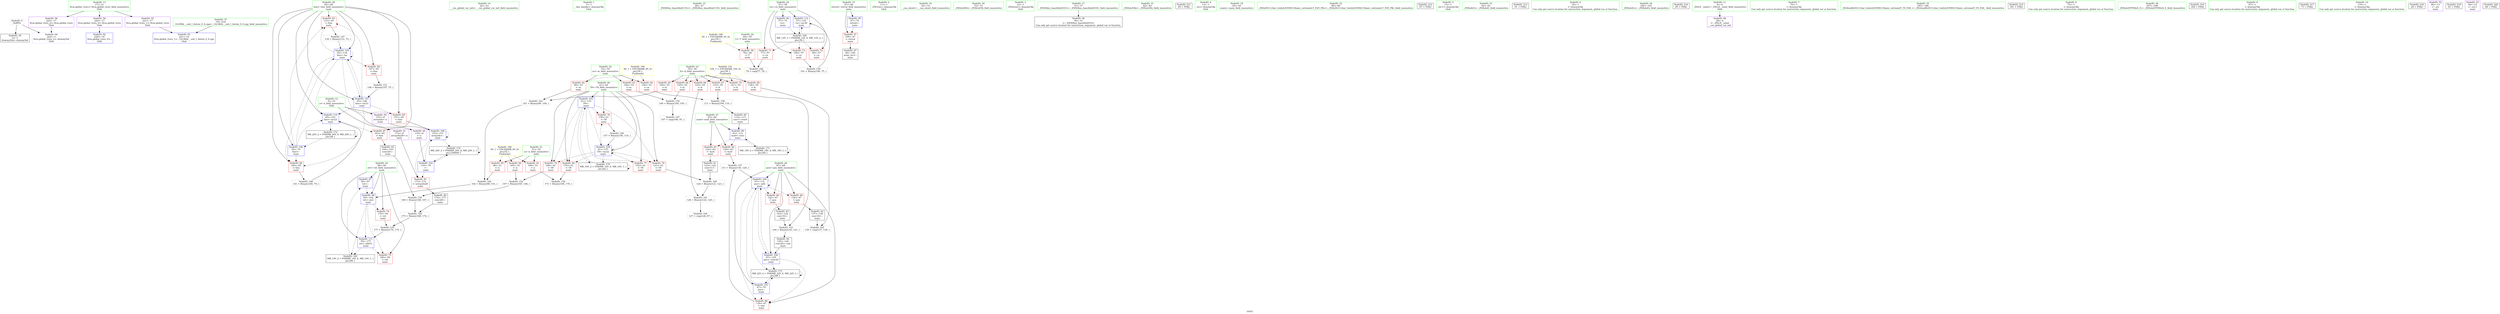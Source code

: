 digraph "SVFG" {
	label="SVFG";

	Node0x55b4d2be5370 [shape=record,color=grey,label="{NodeID: 0\nNullPtr}"];
	Node0x55b4d2be5370 -> Node0x55b4d2bfe550[style=solid];
	Node0x55b4d2be5370 -> Node0x55b4d2c02440[style=solid];
	Node0x55b4d2bfeea0 [shape=record,color=blue,label="{NodeID: 97\n59\<--97\nret\<--\nmain\n}"];
	Node0x55b4d2bfeea0 -> Node0x55b4d2bfef70[style=dashed];
	Node0x55b4d2bfd280 [shape=record,color=green,label="{NodeID: 14\n22\<--23\n__cxx_global_var_init\<--__cxx_global_var_init_field_insensitive\n}"];
	Node0x55b4d2c03a70 [shape=record,color=blue,label="{NodeID: 111\n59\<--177\nret\<--add31\nmain\n}"];
	Node0x55b4d2c03a70 -> Node0x55b4d2c01470[style=dashed];
	Node0x55b4d2c03a70 -> Node0x55b4d2c0d840[style=dashed];
	Node0x55b4d2bfdca0 [shape=record,color=green,label="{NodeID: 28\n65\<--66\nline\<--line_field_insensitive\nmain\n}"];
	Node0x55b4d2bfdca0 -> Node0x55b4d2c01af0[style=solid];
	Node0x55b4d2bfdca0 -> Node0x55b4d2c01bc0[style=solid];
	Node0x55b4d2bfdca0 -> Node0x55b4d2c01c90[style=solid];
	Node0x55b4d2bfdca0 -> Node0x55b4d2c01d60[style=solid];
	Node0x55b4d2bfdca0 -> Node0x55b4d2c01e30[style=solid];
	Node0x55b4d2bfdca0 -> Node0x55b4d2bff110[style=solid];
	Node0x55b4d2bfdca0 -> Node0x55b4d2bff520[style=solid];
	Node0x55b4d2bfdca0 -> Node0x55b4d2c03730[style=solid];
	Node0x55b4d2bfdca0 -> Node0x55b4d2c039a0[style=solid];
	Node0x55b4d2bfe8f0 [shape=record,color=black,label="{NodeID: 42\n137\<--136\nconv16\<--\nmain\n}"];
	Node0x55b4d2bfe8f0 -> Node0x55b4d2c078c0[style=solid];
	Node0x55b4d2c004d0 [shape=record,color=purple,label="{NodeID: 56\n222\<--17\nllvm.global_ctors_2\<--llvm.global_ctors\nGlob }"];
	Node0x55b4d2c004d0 -> Node0x55b4d2c02440[style=solid];
	Node0x55b4d2c066c0 [shape=record,color=grey,label="{NodeID: 153\n144 = Binary(143, 141, )\n}"];
	Node0x55b4d2c066c0 -> Node0x55b4d2bfea90[style=solid];
	Node0x55b4d2c01060 [shape=record,color=red,label="{NodeID: 70\n141\<--55\n\<--k\nmain\n}"];
	Node0x55b4d2c01060 -> Node0x55b4d2c066c0[style=solid];
	Node0x55b4d2c07bc0 [shape=record,color=grey,label="{NodeID: 167\n107 = cmp(106, 97, )\n}"];
	Node0x55b4d2c01bc0 [shape=record,color=red,label="{NodeID: 84\n147\<--65\n\<--line\nmain\n}"];
	Node0x55b4d2c01bc0 -> Node0x55b4d2c063c0[style=solid];
	Node0x55b4d2be4480 [shape=record,color=green,label="{NodeID: 1\n7\<--1\n__dso_handle\<--dummyObj\nGlob }"];
	Node0x55b4d2bfef70 [shape=record,color=blue,label="{NodeID: 98\n59\<--102\nret\<--mul\nmain\n}"];
	Node0x55b4d2bfef70 -> Node0x55b4d2c013a0[style=dashed];
	Node0x55b4d2bfef70 -> Node0x55b4d2c01470[style=dashed];
	Node0x55b4d2bfef70 -> Node0x55b4d2c03a70[style=dashed];
	Node0x55b4d2bfef70 -> Node0x55b4d2c0d840[style=dashed];
	Node0x55b4d2bfd310 [shape=record,color=green,label="{NodeID: 15\n26\<--27\n_ZNSt8ios_base4InitC1Ev\<--_ZNSt8ios_base4InitC1Ev_field_insensitive\n}"];
	Node0x55b4d2c03b40 [shape=record,color=blue,label="{NodeID: 112\n57\<--191\ncn\<--inc36\nmain\n}"];
	Node0x55b4d2c03b40 -> Node0x55b4d2c0d340[style=dashed];
	Node0x55b4d2bfdd70 [shape=record,color=green,label="{NodeID: 29\n67\<--68\npos\<--pos_field_insensitive\nmain\n}"];
	Node0x55b4d2bfdd70 -> Node0x55b4d2c01f00[style=solid];
	Node0x55b4d2bfdd70 -> Node0x55b4d2c01fd0[style=solid];
	Node0x55b4d2bfdd70 -> Node0x55b4d2c020a0[style=solid];
	Node0x55b4d2bfdd70 -> Node0x55b4d2bff1e0[style=solid];
	Node0x55b4d2bfdd70 -> Node0x55b4d2bff450[style=solid];
	Node0x55b4d2bfdd70 -> Node0x55b4d2c03660[style=solid];
	Node0x55b4d2bfe9c0 [shape=record,color=black,label="{NodeID: 43\n143\<--142\nconv19\<--\nmain\n}"];
	Node0x55b4d2bfe9c0 -> Node0x55b4d2c066c0[style=solid];
	Node0x55b4d2c005d0 [shape=record,color=red,label="{NodeID: 57\n194\<--47\n\<--retval\nmain\n}"];
	Node0x55b4d2c005d0 -> Node0x55b4d2bfed00[style=solid];
	Node0x55b4d2c06840 [shape=record,color=grey,label="{NodeID: 154\n106 = Binary(104, 105, )\n}"];
	Node0x55b4d2c06840 -> Node0x55b4d2c07bc0[style=solid];
	Node0x55b4d2c01130 [shape=record,color=red,label="{NodeID: 71\n77\<--57\n\<--cn\nmain\n}"];
	Node0x55b4d2c01130 -> Node0x55b4d2c07a40[style=solid];
	Node0x55b4d2c0d340 [shape=record,color=black,label="{NodeID: 168\nMR_12V_3 = PHI(MR_12V_4, MR_12V_2, )\npts\{58 \}\n}"];
	Node0x55b4d2c0d340 -> Node0x55b4d2c01130[style=dashed];
	Node0x55b4d2c0d340 -> Node0x55b4d2c01200[style=dashed];
	Node0x55b4d2c0d340 -> Node0x55b4d2c012d0[style=dashed];
	Node0x55b4d2c0d340 -> Node0x55b4d2c03b40[style=dashed];
	Node0x55b4d2c01c90 [shape=record,color=red,label="{NodeID: 85\n151\<--65\n\<--line\nmain\n}"];
	Node0x55b4d2c01c90 -> Node0x55b4d2c03800[style=solid];
	Node0x55b4d2be5480 [shape=record,color=green,label="{NodeID: 2\n11\<--1\n_ZSt3cin\<--dummyObj\nGlob }"];
	Node0x55b4d2bff040 [shape=record,color=blue,label="{NodeID: 99\n63\<--112\nmod\<--conv\nmain\n}"];
	Node0x55b4d2bff040 -> Node0x55b4d2c01950[style=dashed];
	Node0x55b4d2bff040 -> Node0x55b4d2c01a20[style=dashed];
	Node0x55b4d2bff040 -> Node0x55b4d2c0e240[style=dashed];
	Node0x55b4d2bfd3a0 [shape=record,color=green,label="{NodeID: 16\n32\<--33\n__cxa_atexit\<--__cxa_atexit_field_insensitive\n}"];
	Node0x55b4d2bfde40 [shape=record,color=green,label="{NodeID: 30\n72\<--73\n_ZNSirsERi\<--_ZNSirsERi_field_insensitive\n}"];
	Node0x55b4d2bfea90 [shape=record,color=black,label="{NodeID: 44\n145\<--144\nconv20\<--sub\nmain\n}"];
	Node0x55b4d2bfea90 -> Node0x55b4d2c03660[style=solid];
	Node0x55b4d2c006a0 [shape=record,color=red,label="{NodeID: 58\n78\<--49\n\<--T\nmain\n}"];
	Node0x55b4d2c006a0 -> Node0x55b4d2c07a40[style=solid];
	Node0x55b4d2c069c0 [shape=record,color=grey,label="{NodeID: 155\n177 = Binary(176, 175, )\n}"];
	Node0x55b4d2c069c0 -> Node0x55b4d2c03a70[style=solid];
	Node0x55b4d2c01200 [shape=record,color=red,label="{NodeID: 72\n90\<--57\n\<--cn\nmain\n}"];
	Node0x55b4d2c0d840 [shape=record,color=black,label="{NodeID: 169\nMR_14V_2 = PHI(MR_14V_6, MR_14V_1, )\npts\{60 \}\n}"];
	Node0x55b4d2c0d840 -> Node0x55b4d2bfeea0[style=dashed];
	Node0x55b4d2c01d60 [shape=record,color=red,label="{NodeID: 86\n160\<--65\n\<--line\nmain\n}"];
	Node0x55b4d2c01d60 -> Node0x55b4d2bffcd0[style=solid];
	Node0x55b4d2be5b70 [shape=record,color=green,label="{NodeID: 3\n12\<--1\n_ZSt4cout\<--dummyObj\nGlob }"];
	Node0x55b4d2bff110 [shape=record,color=blue,label="{NodeID: 100\n65\<--70\nline\<--\nmain\n}"];
	Node0x55b4d2bff110 -> Node0x55b4d2c01af0[style=dashed];
	Node0x55b4d2bff110 -> Node0x55b4d2c01d60[style=dashed];
	Node0x55b4d2bff110 -> Node0x55b4d2bff520[style=dashed];
	Node0x55b4d2bff110 -> Node0x55b4d2c039a0[style=dashed];
	Node0x55b4d2bfd430 [shape=record,color=green,label="{NodeID: 17\n31\<--37\n_ZNSt8ios_base4InitD1Ev\<--_ZNSt8ios_base4InitD1Ev_field_insensitive\n}"];
	Node0x55b4d2bfd430 -> Node0x55b4d2bfe650[style=solid];
	Node0x55b4d2bfdf10 [shape=record,color=green,label="{NodeID: 31\n82\<--83\n_ZNSirsERx\<--_ZNSirsERx_field_insensitive\n}"];
	Node0x55b4d29eb780 [shape=record,color=black,label="{NodeID: 211\n85 = PHI()\n}"];
	Node0x55b4d2bfeb60 [shape=record,color=black,label="{NodeID: 45\n164\<--163\nconv24\<--\nmain\n}"];
	Node0x55b4d2bfeb60 -> Node0x55b4d2c06240[style=solid];
	Node0x55b4d2c00770 [shape=record,color=red,label="{NodeID: 59\n98\<--51\n\<--n\nmain\n}"];
	Node0x55b4d2c00770 -> Node0x55b4d2c07440[style=solid];
	Node0x55b4d2c06b40 [shape=record,color=grey,label="{NodeID: 156\n171 = Binary(169, 170, )\n}"];
	Node0x55b4d2c012d0 [shape=record,color=red,label="{NodeID: 73\n190\<--57\n\<--cn\nmain\n}"];
	Node0x55b4d2c012d0 -> Node0x55b4d2c06fc0[style=solid];
	Node0x55b4d2c0dd40 [shape=record,color=black,label="{NodeID: 170\nMR_16V_2 = PHI(MR_16V_6, MR_16V_1, )\npts\{62 \}\n}"];
	Node0x55b4d2c0dd40 -> Node0x55b4d2bff380[style=dashed];
	Node0x55b4d2c0dd40 -> Node0x55b4d2c0dd40[style=dashed];
	Node0x55b4d2c01e30 [shape=record,color=red,label="{NodeID: 87\n163\<--65\n\<--line\nmain\n}"];
	Node0x55b4d2c01e30 -> Node0x55b4d2bfeb60[style=solid];
	Node0x55b4d2be59f0 [shape=record,color=green,label="{NodeID: 4\n13\<--1\n.str\<--dummyObj\nGlob }"];
	Node0x55b4d2bff1e0 [shape=record,color=blue,label="{NodeID: 101\n67\<--70\npos\<--\nmain\n}"];
	Node0x55b4d2bff1e0 -> Node0x55b4d2c01f00[style=dashed];
	Node0x55b4d2bff1e0 -> Node0x55b4d2bff450[style=dashed];
	Node0x55b4d2bff1e0 -> Node0x55b4d2c0ec40[style=dashed];
	Node0x55b4d2bfd4c0 [shape=record,color=green,label="{NodeID: 18\n44\<--45\nmain\<--main_field_insensitive\n}"];
	Node0x55b4d2bfdfe0 [shape=record,color=green,label="{NodeID: 32\n88\<--89\n_ZStlsISt11char_traitsIcEERSt13basic_ostreamIcT_ES5_PKc\<--_ZStlsISt11char_traitsIcEERSt13basic_ostreamIcT_ES5_PKc_field_insensitive\n}"];
	Node0x55b4d2c1ebb0 [shape=record,color=black,label="{NodeID: 212\n87 = PHI()\n}"];
	Node0x55b4d2bfec30 [shape=record,color=black,label="{NodeID: 46\n174\<--173\nconv29\<--\nmain\n}"];
	Node0x55b4d2bfec30 -> Node0x55b4d2c060c0[style=solid];
	Node0x55b4d2c00840 [shape=record,color=red,label="{NodeID: 60\n165\<--51\n\<--n\nmain\n}"];
	Node0x55b4d2c00840 -> Node0x55b4d2c06540[style=solid];
	Node0x55b4d2c06cc0 [shape=record,color=grey,label="{NodeID: 157\n131 = Binary(130, 129, )\n}"];
	Node0x55b4d2c06cc0 -> Node0x55b4d2bff450[style=solid];
	Node0x55b4d2c013a0 [shape=record,color=red,label="{NodeID: 74\n176\<--59\n\<--ret\nmain\n}"];
	Node0x55b4d2c013a0 -> Node0x55b4d2c069c0[style=solid];
	Node0x55b4d2c0e240 [shape=record,color=black,label="{NodeID: 171\nMR_18V_2 = PHI(MR_18V_4, MR_18V_1, )\npts\{64 \}\n}"];
	Node0x55b4d2c0e240 -> Node0x55b4d2bff040[style=dashed];
	Node0x55b4d2c0e240 -> Node0x55b4d2c0e240[style=dashed];
	Node0x55b4d2c01f00 [shape=record,color=red,label="{NodeID: 88\n130\<--67\n\<--pos\nmain\n}"];
	Node0x55b4d2c01f00 -> Node0x55b4d2c06cc0[style=solid];
	Node0x55b4d2be5a80 [shape=record,color=green,label="{NodeID: 5\n15\<--1\n.str.1\<--dummyObj\nGlob }"];
	Node0x55b4d2bff2b0 [shape=record,color=blue,label="{NodeID: 102\n116\<--70\n\<--\nmain\n}"];
	Node0x55b4d2bff2b0 -> Node0x55b4d2c02170[style=dashed];
	Node0x55b4d2bff2b0 -> Node0x55b4d2c03800[style=dashed];
	Node0x55b4d2bff2b0 -> Node0x55b4d2c0f140[style=dashed];
	Node0x55b4d2bfd550 [shape=record,color=green,label="{NodeID: 19\n47\<--48\nretval\<--retval_field_insensitive\nmain\n}"];
	Node0x55b4d2bfd550 -> Node0x55b4d2c005d0[style=solid];
	Node0x55b4d2bfd550 -> Node0x55b4d2c02540[style=solid];
	Node0x55b4d2bfe0b0 [shape=record,color=green,label="{NodeID: 33\n92\<--93\n_ZNSolsEi\<--_ZNSolsEi_field_insensitive\n}"];
	Node0x55b4d2c1ed10 [shape=record,color=black,label="{NodeID: 213\n91 = PHI()\n}"];
	Node0x55b4d2bfed00 [shape=record,color=black,label="{NodeID: 47\n46\<--194\nmain_ret\<--\nmain\n}"];
	Node0x55b4d2c00910 [shape=record,color=red,label="{NodeID: 61\n169\<--51\n\<--n\nmain\n}"];
	Node0x55b4d2c00910 -> Node0x55b4d2c06b40[style=solid];
	Node0x55b4d2c06e40 [shape=record,color=grey,label="{NodeID: 158\n111 = Binary(109, 110, )\n}"];
	Node0x55b4d2c06e40 -> Node0x55b4d2bfe750[style=solid];
	Node0x55b4d2c01470 [shape=record,color=red,label="{NodeID: 75\n180\<--59\n\<--ret\nmain\n}"];
	Node0x55b4d2c0e740 [shape=record,color=black,label="{NodeID: 172\nMR_20V_2 = PHI(MR_20V_9, MR_20V_1, )\npts\{66 \}\n}"];
	Node0x55b4d2c0e740 -> Node0x55b4d2bff110[style=dashed];
	Node0x55b4d2c0e740 -> Node0x55b4d2c0e740[style=dashed];
	Node0x55b4d2c01fd0 [shape=record,color=red,label="{NodeID: 89\n136\<--67\n\<--pos\nmain\n}"];
	Node0x55b4d2c01fd0 -> Node0x55b4d2bfe8f0[style=solid];
	Node0x55b4d2be5cf0 [shape=record,color=green,label="{NodeID: 6\n18\<--1\n\<--dummyObj\nCan only get source location for instruction, argument, global var or function.}"];
	Node0x55b4d2bff380 [shape=record,color=blue,label="{NodeID: 103\n61\<--119\nT8\<--\nmain\n}"];
	Node0x55b4d2bff380 -> Node0x55b4d2c01540[style=dashed];
	Node0x55b4d2bff380 -> Node0x55b4d2c01610[style=dashed];
	Node0x55b4d2bff380 -> Node0x55b4d2c016e0[style=dashed];
	Node0x55b4d2bff380 -> Node0x55b4d2c017b0[style=dashed];
	Node0x55b4d2bff380 -> Node0x55b4d2c01880[style=dashed];
	Node0x55b4d2bff380 -> Node0x55b4d2c038d0[style=dashed];
	Node0x55b4d2bff380 -> Node0x55b4d2c0dd40[style=dashed];
	Node0x55b4d2bfd620 [shape=record,color=green,label="{NodeID: 20\n49\<--50\nT\<--T_field_insensitive\nmain\n}"];
	Node0x55b4d2bfd620 -> Node0x55b4d2c006a0[style=solid];
	Node0x55b4d2bfe180 [shape=record,color=green,label="{NodeID: 34\n182\<--183\n_ZNSolsEx\<--_ZNSolsEx_field_insensitive\n}"];
	Node0x55b4d2c1ee10 [shape=record,color=black,label="{NodeID: 214\n95 = PHI()\n}"];
	Node0x55b4d2bffdf0 [shape=record,color=purple,label="{NodeID: 48\n28\<--4\n\<--_ZStL8__ioinit\n__cxx_global_var_init\n}"];
	Node0x55b4d2c009e0 [shape=record,color=red,label="{NodeID: 62\n99\<--53\n\<--m\nmain\n}"];
	Node0x55b4d2c009e0 -> Node0x55b4d2c075c0[style=solid];
	Node0x55b4d2c06fc0 [shape=record,color=grey,label="{NodeID: 159\n191 = Binary(190, 75, )\n}"];
	Node0x55b4d2c06fc0 -> Node0x55b4d2c03b40[style=solid];
	Node0x55b4d2c01540 [shape=record,color=red,label="{NodeID: 76\n121\<--61\n\<--T8\nmain\n}"];
	Node0x55b4d2c01540 -> Node0x55b4d2c07140[style=solid];
	Node0x55b4d2c0ec40 [shape=record,color=black,label="{NodeID: 173\nMR_22V_2 = PHI(MR_22V_8, MR_22V_1, )\npts\{68 \}\n}"];
	Node0x55b4d2c0ec40 -> Node0x55b4d2bff1e0[style=dashed];
	Node0x55b4d2c0ec40 -> Node0x55b4d2c0ec40[style=dashed];
	Node0x55b4d2c020a0 [shape=record,color=red,label="{NodeID: 90\n142\<--67\n\<--pos\nmain\n}"];
	Node0x55b4d2c020a0 -> Node0x55b4d2bfe9c0[style=solid];
	Node0x55b4d2be5d80 [shape=record,color=green,label="{NodeID: 7\n70\<--1\n\<--dummyObj\nCan only get source location for instruction, argument, global var or function.}"];
	Node0x55b4d2bff450 [shape=record,color=blue,label="{NodeID: 104\n67\<--131\npos\<--add\nmain\n}"];
	Node0x55b4d2bff450 -> Node0x55b4d2c01f00[style=dashed];
	Node0x55b4d2bff450 -> Node0x55b4d2c01fd0[style=dashed];
	Node0x55b4d2bff450 -> Node0x55b4d2c020a0[style=dashed];
	Node0x55b4d2bff450 -> Node0x55b4d2bff450[style=dashed];
	Node0x55b4d2bff450 -> Node0x55b4d2c03660[style=dashed];
	Node0x55b4d2bff450 -> Node0x55b4d2c0ec40[style=dashed];
	Node0x55b4d2bfd6f0 [shape=record,color=green,label="{NodeID: 21\n51\<--52\nn\<--n_field_insensitive\nmain\n}"];
	Node0x55b4d2bfd6f0 -> Node0x55b4d2c00770[style=solid];
	Node0x55b4d2bfd6f0 -> Node0x55b4d2c00840[style=solid];
	Node0x55b4d2bfd6f0 -> Node0x55b4d2c00910[style=solid];
	Node0x55b4d2bfe250 [shape=record,color=green,label="{NodeID: 35\n185\<--186\n_ZSt4endlIcSt11char_traitsIcEERSt13basic_ostreamIT_T0_ES6_\<--_ZSt4endlIcSt11char_traitsIcEERSt13basic_ostreamIT_T0_ES6__field_insensitive\n}"];
	Node0x55b4d2c1eee0 [shape=record,color=black,label="{NodeID: 215\n181 = PHI()\n}"];
	Node0x55b4d2bffec0 [shape=record,color=purple,label="{NodeID: 49\n116\<--8\n\<--a\nmain\n}"];
	Node0x55b4d2bffec0 -> Node0x55b4d2bff2b0[style=solid];
	Node0x55b4d2bff9d0 [shape=record,color=grey,label="{NodeID: 146\n157 = Binary(156, 119, )\n}"];
	Node0x55b4d2bff9d0 -> Node0x55b4d2c038d0[style=solid];
	Node0x55b4d2c00ab0 [shape=record,color=red,label="{NodeID: 63\n104\<--53\n\<--m\nmain\n}"];
	Node0x55b4d2c00ab0 -> Node0x55b4d2c06840[style=solid];
	Node0x55b4d2c07140 [shape=record,color=grey,label="{NodeID: 160\n124 = Binary(121, 123, )\n}"];
	Node0x55b4d2c07140 -> Node0x55b4d2c072c0[style=solid];
	Node0x55b4d2c01610 [shape=record,color=red,label="{NodeID: 77\n152\<--61\n\<--T8\nmain\n}"];
	Node0x55b4d2c0f140 [shape=record,color=black,label="{NodeID: 174\nMR_24V_2 = PHI(MR_24V_6, MR_24V_1, )\npts\{100000 \}\n}"];
	Node0x55b4d2c0f140 -> Node0x55b4d2bff2b0[style=dashed];
	Node0x55b4d2c0f140 -> Node0x55b4d2c0f140[style=dashed];
	Node0x55b4d2c02170 [shape=record,color=red,label="{NodeID: 91\n173\<--172\n\<--arrayidx28\nmain\n}"];
	Node0x55b4d2c02170 -> Node0x55b4d2bfec30[style=solid];
	Node0x55b4d2be5e10 [shape=record,color=green,label="{NodeID: 8\n75\<--1\n\<--dummyObj\nCan only get source location for instruction, argument, global var or function.}"];
	Node0x55b4d2c13d60 [shape=record,color=yellow,style=double,label="{NodeID: 188\n4V_1 = ENCHI(MR_4V_0)\npts\{50 \}\nFun[main]}"];
	Node0x55b4d2c13d60 -> Node0x55b4d2c006a0[style=dashed];
	Node0x55b4d2bff520 [shape=record,color=blue,label="{NodeID: 105\n65\<--134\nline\<--inc\nmain\n}"];
	Node0x55b4d2bff520 -> Node0x55b4d2c01af0[style=dashed];
	Node0x55b4d2bff520 -> Node0x55b4d2c01bc0[style=dashed];
	Node0x55b4d2bff520 -> Node0x55b4d2c01c90[style=dashed];
	Node0x55b4d2bff520 -> Node0x55b4d2c01d60[style=dashed];
	Node0x55b4d2bff520 -> Node0x55b4d2bff520[style=dashed];
	Node0x55b4d2bff520 -> Node0x55b4d2c03730[style=dashed];
	Node0x55b4d2bff520 -> Node0x55b4d2c039a0[style=dashed];
	Node0x55b4d2bfd7c0 [shape=record,color=green,label="{NodeID: 22\n53\<--54\nm\<--m_field_insensitive\nmain\n}"];
	Node0x55b4d2bfd7c0 -> Node0x55b4d2c009e0[style=solid];
	Node0x55b4d2bfd7c0 -> Node0x55b4d2c00ab0[style=solid];
	Node0x55b4d2bfd7c0 -> Node0x55b4d2c00b80[style=solid];
	Node0x55b4d2bfe350 [shape=record,color=green,label="{NodeID: 36\n187\<--188\n_ZNSolsEPFRSoS_E\<--_ZNSolsEPFRSoS_E_field_insensitive\n}"];
	Node0x55b4d2c1f010 [shape=record,color=black,label="{NodeID: 216\n184 = PHI()\n}"];
	Node0x55b4d2bfff90 [shape=record,color=purple,label="{NodeID: 50\n153\<--8\narrayidx\<--a\nmain\n}"];
	Node0x55b4d2bfff90 -> Node0x55b4d2c03800[style=solid];
	Node0x55b4d2bffb50 [shape=record,color=grey,label="{NodeID: 147\n134 = Binary(133, 75, )\n}"];
	Node0x55b4d2bffb50 -> Node0x55b4d2bff520[style=solid];
	Node0x55b4d2c00b80 [shape=record,color=red,label="{NodeID: 64\n109\<--53\n\<--m\nmain\n}"];
	Node0x55b4d2c00b80 -> Node0x55b4d2c06e40[style=solid];
	Node0x55b4d2c072c0 [shape=record,color=grey,label="{NodeID: 161\n126 = Binary(124, 125, )\n}"];
	Node0x55b4d2c072c0 -> Node0x55b4d2c07740[style=solid];
	Node0x55b4d2c016e0 [shape=record,color=red,label="{NodeID: 78\n156\<--61\n\<--T8\nmain\n}"];
	Node0x55b4d2c016e0 -> Node0x55b4d2bff9d0[style=solid];
	Node0x55b4d2c02240 [shape=record,color=blue,label="{NodeID: 92\n220\<--18\nllvm.global_ctors_0\<--\nGlob }"];
	Node0x55b4d2bfc770 [shape=record,color=green,label="{NodeID: 9\n97\<--1\n\<--dummyObj\nCan only get source location for instruction, argument, global var or function.}"];
	Node0x55b4d2c13e40 [shape=record,color=yellow,style=double,label="{NodeID: 189\n6V_1 = ENCHI(MR_6V_0)\npts\{52 \}\nFun[main]}"];
	Node0x55b4d2c13e40 -> Node0x55b4d2c00770[style=dashed];
	Node0x55b4d2c13e40 -> Node0x55b4d2c00840[style=dashed];
	Node0x55b4d2c13e40 -> Node0x55b4d2c00910[style=dashed];
	Node0x55b4d2c03660 [shape=record,color=blue,label="{NodeID: 106\n67\<--145\npos\<--conv20\nmain\n}"];
	Node0x55b4d2c03660 -> Node0x55b4d2c01f00[style=dashed];
	Node0x55b4d2c03660 -> Node0x55b4d2bff450[style=dashed];
	Node0x55b4d2c03660 -> Node0x55b4d2c0ec40[style=dashed];
	Node0x55b4d2bfd890 [shape=record,color=green,label="{NodeID: 23\n55\<--56\nk\<--k_field_insensitive\nmain\n}"];
	Node0x55b4d2bfd890 -> Node0x55b4d2c00c50[style=solid];
	Node0x55b4d2bfd890 -> Node0x55b4d2c00d20[style=solid];
	Node0x55b4d2bfd890 -> Node0x55b4d2c00df0[style=solid];
	Node0x55b4d2bfd890 -> Node0x55b4d2c00ec0[style=solid];
	Node0x55b4d2bfd890 -> Node0x55b4d2c00f90[style=solid];
	Node0x55b4d2bfd890 -> Node0x55b4d2c01060[style=solid];
	Node0x55b4d2bfe450 [shape=record,color=green,label="{NodeID: 37\n19\<--216\n_GLOBAL__sub_I_Astein_0_0.cpp\<--_GLOBAL__sub_I_Astein_0_0.cpp_field_insensitive\n}"];
	Node0x55b4d2bfe450 -> Node0x55b4d2c02340[style=solid];
	Node0x55b4d2c20110 [shape=record,color=black,label="{NodeID: 217\n71 = PHI()\n}"];
	Node0x55b4d2c00060 [shape=record,color=purple,label="{NodeID: 51\n172\<--8\narrayidx28\<--a\nmain\n}"];
	Node0x55b4d2c00060 -> Node0x55b4d2c02170[style=solid];
	Node0x55b4d2bffcd0 [shape=record,color=grey,label="{NodeID: 148\n161 = Binary(160, 75, )\n}"];
	Node0x55b4d2bffcd0 -> Node0x55b4d2c039a0[style=solid];
	Node0x55b4d2c00c50 [shape=record,color=red,label="{NodeID: 65\n100\<--55\n\<--k\nmain\n}"];
	Node0x55b4d2c00c50 -> Node0x55b4d2c075c0[style=solid];
	Node0x55b4d2c07440 [shape=record,color=grey,label="{NodeID: 162\n102 = Binary(98, 101, )\n}"];
	Node0x55b4d2c07440 -> Node0x55b4d2bfef70[style=solid];
	Node0x55b4d2c017b0 [shape=record,color=red,label="{NodeID: 79\n166\<--61\n\<--T8\nmain\n}"];
	Node0x55b4d2c017b0 -> Node0x55b4d2c06540[style=solid];
	Node0x55b4d2c02340 [shape=record,color=blue,label="{NodeID: 93\n221\<--19\nllvm.global_ctors_1\<--_GLOBAL__sub_I_Astein_0_0.cpp\nGlob }"];
	Node0x55b4d2bfc800 [shape=record,color=green,label="{NodeID: 10\n119\<--1\n\<--dummyObj\nCan only get source location for instruction, argument, global var or function.}"];
	Node0x55b4d2c13f20 [shape=record,color=yellow,style=double,label="{NodeID: 190\n8V_1 = ENCHI(MR_8V_0)\npts\{54 \}\nFun[main]}"];
	Node0x55b4d2c13f20 -> Node0x55b4d2c009e0[style=dashed];
	Node0x55b4d2c13f20 -> Node0x55b4d2c00ab0[style=dashed];
	Node0x55b4d2c13f20 -> Node0x55b4d2c00b80[style=dashed];
	Node0x55b4d2c03730 [shape=record,color=blue,label="{NodeID: 107\n65\<--148\nline\<--inc21\nmain\n}"];
	Node0x55b4d2c03730 -> Node0x55b4d2c01af0[style=dashed];
	Node0x55b4d2c03730 -> Node0x55b4d2c01c90[style=dashed];
	Node0x55b4d2c03730 -> Node0x55b4d2c01d60[style=dashed];
	Node0x55b4d2c03730 -> Node0x55b4d2bff520[style=dashed];
	Node0x55b4d2c03730 -> Node0x55b4d2c039a0[style=dashed];
	Node0x55b4d2bfd960 [shape=record,color=green,label="{NodeID: 24\n57\<--58\ncn\<--cn_field_insensitive\nmain\n}"];
	Node0x55b4d2bfd960 -> Node0x55b4d2c01130[style=solid];
	Node0x55b4d2bfd960 -> Node0x55b4d2c01200[style=solid];
	Node0x55b4d2bfd960 -> Node0x55b4d2c012d0[style=solid];
	Node0x55b4d2bfd960 -> Node0x55b4d2bfedd0[style=solid];
	Node0x55b4d2bfd960 -> Node0x55b4d2c03b40[style=solid];
	Node0x55b4d2bfe550 [shape=record,color=black,label="{NodeID: 38\n2\<--3\ndummyVal\<--dummyVal\n}"];
	Node0x55b4d2c20210 [shape=record,color=black,label="{NodeID: 218\n29 = PHI()\n}"];
	Node0x55b4d2c00130 [shape=record,color=purple,label="{NodeID: 52\n86\<--13\n\<--.str\nmain\n}"];
	Node0x55b4d2c060c0 [shape=record,color=grey,label="{NodeID: 149\n175 = Binary(168, 174, )\n}"];
	Node0x55b4d2c060c0 -> Node0x55b4d2c069c0[style=solid];
	Node0x55b4d2c00d20 [shape=record,color=red,label="{NodeID: 66\n105\<--55\n\<--k\nmain\n}"];
	Node0x55b4d2c00d20 -> Node0x55b4d2c06840[style=solid];
	Node0x55b4d2c075c0 [shape=record,color=grey,label="{NodeID: 163\n101 = Binary(99, 100, )\n}"];
	Node0x55b4d2c075c0 -> Node0x55b4d2c07440[style=solid];
	Node0x55b4d2c01880 [shape=record,color=red,label="{NodeID: 80\n170\<--61\n\<--T8\nmain\n}"];
	Node0x55b4d2c01880 -> Node0x55b4d2c06b40[style=solid];
	Node0x55b4d2c02440 [shape=record,color=blue, style = dotted,label="{NodeID: 94\n222\<--3\nllvm.global_ctors_2\<--dummyVal\nGlob }"];
	Node0x55b4d2bfc8d0 [shape=record,color=green,label="{NodeID: 11\n4\<--6\n_ZStL8__ioinit\<--_ZStL8__ioinit_field_insensitive\nGlob }"];
	Node0x55b4d2bfc8d0 -> Node0x55b4d2bffdf0[style=solid];
	Node0x55b4d2c14000 [shape=record,color=yellow,style=double,label="{NodeID: 191\n10V_1 = ENCHI(MR_10V_0)\npts\{56 \}\nFun[main]}"];
	Node0x55b4d2c14000 -> Node0x55b4d2c00c50[style=dashed];
	Node0x55b4d2c14000 -> Node0x55b4d2c00d20[style=dashed];
	Node0x55b4d2c14000 -> Node0x55b4d2c00df0[style=dashed];
	Node0x55b4d2c14000 -> Node0x55b4d2c00ec0[style=dashed];
	Node0x55b4d2c14000 -> Node0x55b4d2c00f90[style=dashed];
	Node0x55b4d2c14000 -> Node0x55b4d2c01060[style=dashed];
	Node0x55b4d2c03800 [shape=record,color=blue,label="{NodeID: 108\n153\<--151\narrayidx\<--\nmain\n}"];
	Node0x55b4d2c03800 -> Node0x55b4d2c02170[style=dashed];
	Node0x55b4d2c03800 -> Node0x55b4d2c03800[style=dashed];
	Node0x55b4d2c03800 -> Node0x55b4d2c0f140[style=dashed];
	Node0x55b4d2bfda30 [shape=record,color=green,label="{NodeID: 25\n59\<--60\nret\<--ret_field_insensitive\nmain\n}"];
	Node0x55b4d2bfda30 -> Node0x55b4d2c013a0[style=solid];
	Node0x55b4d2bfda30 -> Node0x55b4d2c01470[style=solid];
	Node0x55b4d2bfda30 -> Node0x55b4d2bfeea0[style=solid];
	Node0x55b4d2bfda30 -> Node0x55b4d2bfef70[style=solid];
	Node0x55b4d2bfda30 -> Node0x55b4d2c03a70[style=solid];
	Node0x55b4d2bfe650 [shape=record,color=black,label="{NodeID: 39\n30\<--31\n\<--_ZNSt8ios_base4InitD1Ev\nCan only get source location for instruction, argument, global var or function.}"];
	Node0x55b4d2c20310 [shape=record,color=black,label="{NodeID: 219\n81 = PHI()\n}"];
	Node0x55b4d2c00200 [shape=record,color=purple,label="{NodeID: 53\n94\<--15\n\<--.str.1\nmain\n}"];
	Node0x55b4d2c06240 [shape=record,color=grey,label="{NodeID: 150\n168 = Binary(164, 167, )\n}"];
	Node0x55b4d2c06240 -> Node0x55b4d2c060c0[style=solid];
	Node0x55b4d2c00df0 [shape=record,color=red,label="{NodeID: 67\n110\<--55\n\<--k\nmain\n}"];
	Node0x55b4d2c00df0 -> Node0x55b4d2c06e40[style=solid];
	Node0x55b4d2c07740 [shape=record,color=grey,label="{NodeID: 164\n127 = cmp(126, 97, )\n}"];
	Node0x55b4d2c01950 [shape=record,color=red,label="{NodeID: 81\n122\<--63\n\<--mod\nmain\n}"];
	Node0x55b4d2c01950 -> Node0x55b4d2bfe820[style=solid];
	Node0x55b4d2c02540 [shape=record,color=blue,label="{NodeID: 95\n47\<--70\nretval\<--\nmain\n}"];
	Node0x55b4d2c02540 -> Node0x55b4d2c005d0[style=dashed];
	Node0x55b4d2bfd160 [shape=record,color=green,label="{NodeID: 12\n8\<--10\na\<--a_field_insensitive\nGlob }"];
	Node0x55b4d2bfd160 -> Node0x55b4d2bffec0[style=solid];
	Node0x55b4d2bfd160 -> Node0x55b4d2bfff90[style=solid];
	Node0x55b4d2bfd160 -> Node0x55b4d2c00060[style=solid];
	Node0x55b4d2c038d0 [shape=record,color=blue,label="{NodeID: 109\n61\<--157\nT8\<--inc22\nmain\n}"];
	Node0x55b4d2c038d0 -> Node0x55b4d2c01540[style=dashed];
	Node0x55b4d2c038d0 -> Node0x55b4d2c01610[style=dashed];
	Node0x55b4d2c038d0 -> Node0x55b4d2c016e0[style=dashed];
	Node0x55b4d2c038d0 -> Node0x55b4d2c017b0[style=dashed];
	Node0x55b4d2c038d0 -> Node0x55b4d2c01880[style=dashed];
	Node0x55b4d2c038d0 -> Node0x55b4d2c038d0[style=dashed];
	Node0x55b4d2c038d0 -> Node0x55b4d2c0dd40[style=dashed];
	Node0x55b4d2bfdb00 [shape=record,color=green,label="{NodeID: 26\n61\<--62\nT8\<--T8_field_insensitive\nmain\n}"];
	Node0x55b4d2bfdb00 -> Node0x55b4d2c01540[style=solid];
	Node0x55b4d2bfdb00 -> Node0x55b4d2c01610[style=solid];
	Node0x55b4d2bfdb00 -> Node0x55b4d2c016e0[style=solid];
	Node0x55b4d2bfdb00 -> Node0x55b4d2c017b0[style=solid];
	Node0x55b4d2bfdb00 -> Node0x55b4d2c01880[style=solid];
	Node0x55b4d2bfdb00 -> Node0x55b4d2bff380[style=solid];
	Node0x55b4d2bfdb00 -> Node0x55b4d2c038d0[style=solid];
	Node0x55b4d2bfe750 [shape=record,color=black,label="{NodeID: 40\n112\<--111\nconv\<--rem9\nmain\n}"];
	Node0x55b4d2bfe750 -> Node0x55b4d2bff040[style=solid];
	Node0x55b4d2c20470 [shape=record,color=black,label="{NodeID: 220\n84 = PHI()\n}"];
	Node0x55b4d2c002d0 [shape=record,color=purple,label="{NodeID: 54\n220\<--17\nllvm.global_ctors_0\<--llvm.global_ctors\nGlob }"];
	Node0x55b4d2c002d0 -> Node0x55b4d2c02240[style=solid];
	Node0x55b4d2c063c0 [shape=record,color=grey,label="{NodeID: 151\n148 = Binary(147, 75, )\n}"];
	Node0x55b4d2c063c0 -> Node0x55b4d2c03730[style=solid];
	Node0x55b4d2c00ec0 [shape=record,color=red,label="{NodeID: 68\n125\<--55\n\<--k\nmain\n}"];
	Node0x55b4d2c00ec0 -> Node0x55b4d2c072c0[style=solid];
	Node0x55b4d2c078c0 [shape=record,color=grey,label="{NodeID: 165\n139 = cmp(137, 138, )\n}"];
	Node0x55b4d2c01a20 [shape=record,color=red,label="{NodeID: 82\n129\<--63\n\<--mod\nmain\n}"];
	Node0x55b4d2c01a20 -> Node0x55b4d2c06cc0[style=solid];
	Node0x55b4d2bfedd0 [shape=record,color=blue,label="{NodeID: 96\n57\<--75\ncn\<--\nmain\n}"];
	Node0x55b4d2bfedd0 -> Node0x55b4d2c0d340[style=dashed];
	Node0x55b4d2bfd1f0 [shape=record,color=green,label="{NodeID: 13\n17\<--21\nllvm.global_ctors\<--llvm.global_ctors_field_insensitive\nGlob }"];
	Node0x55b4d2bfd1f0 -> Node0x55b4d2c002d0[style=solid];
	Node0x55b4d2bfd1f0 -> Node0x55b4d2c003d0[style=solid];
	Node0x55b4d2bfd1f0 -> Node0x55b4d2c004d0[style=solid];
	Node0x55b4d2c039a0 [shape=record,color=blue,label="{NodeID: 110\n65\<--161\nline\<--inc23\nmain\n}"];
	Node0x55b4d2c039a0 -> Node0x55b4d2c01e30[style=dashed];
	Node0x55b4d2c039a0 -> Node0x55b4d2c0e740[style=dashed];
	Node0x55b4d2bfdbd0 [shape=record,color=green,label="{NodeID: 27\n63\<--64\nmod\<--mod_field_insensitive\nmain\n}"];
	Node0x55b4d2bfdbd0 -> Node0x55b4d2c01950[style=solid];
	Node0x55b4d2bfdbd0 -> Node0x55b4d2c01a20[style=solid];
	Node0x55b4d2bfdbd0 -> Node0x55b4d2bff040[style=solid];
	Node0x55b4d2bfe820 [shape=record,color=black,label="{NodeID: 41\n123\<--122\nconv11\<--\nmain\n}"];
	Node0x55b4d2bfe820 -> Node0x55b4d2c07140[style=solid];
	Node0x55b4d2c003d0 [shape=record,color=purple,label="{NodeID: 55\n221\<--17\nllvm.global_ctors_1\<--llvm.global_ctors\nGlob }"];
	Node0x55b4d2c003d0 -> Node0x55b4d2c02340[style=solid];
	Node0x55b4d2c06540 [shape=record,color=grey,label="{NodeID: 152\n167 = Binary(165, 166, )\n}"];
	Node0x55b4d2c06540 -> Node0x55b4d2c06240[style=solid];
	Node0x55b4d2c00f90 [shape=record,color=red,label="{NodeID: 69\n138\<--55\n\<--k\nmain\n}"];
	Node0x55b4d2c00f90 -> Node0x55b4d2c078c0[style=solid];
	Node0x55b4d2c07a40 [shape=record,color=grey,label="{NodeID: 166\n79 = cmp(77, 78, )\n}"];
	Node0x55b4d2c01af0 [shape=record,color=red,label="{NodeID: 83\n133\<--65\n\<--line\nmain\n}"];
	Node0x55b4d2c01af0 -> Node0x55b4d2bffb50[style=solid];
}
